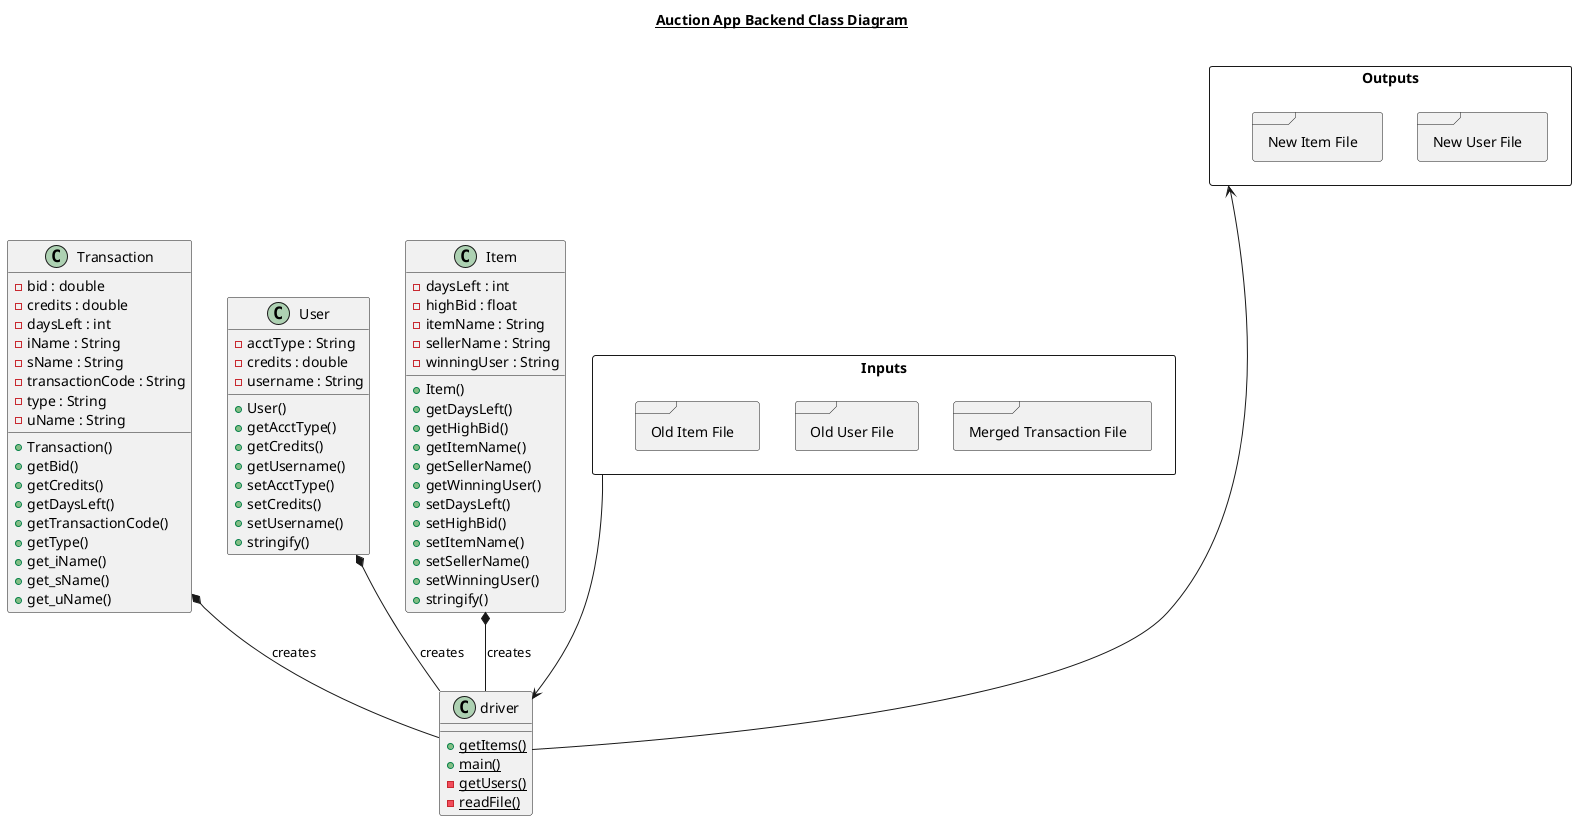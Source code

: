 @startuml

title __Auction App Backend Class Diagram__\n


class Item {
    - daysLeft : int
    - highBid : float
    - itemName : String
    - sellerName : String
    - winningUser : String
    + Item()
    + getDaysLeft()
    + getHighBid()
    + getItemName()
    + getSellerName()
    + getWinningUser()
    + setDaysLeft()
    + setHighBid()
    + setItemName()
    + setSellerName()
    + setWinningUser()
    + stringify()
}

class Transaction {
    - bid : double
    - credits : double
    - daysLeft : int
    - iName : String
    - sName : String
    - transactionCode : String
    - type : String
    - uName : String
    + Transaction()
    + getBid()
    + getCredits()
    + getDaysLeft()
    + getTransactionCode()
    + getType()
    + get_iName()
    + get_sName()
    + get_uName()
}

class User {
    - acctType : String
    - credits : double
    - username : String
    + User()
    + getAcctType()
    + getCredits()
    + getUsername()
    + setAcctType()
    + setCredits()
    + setUsername()
    + stringify()
}

class driver {
    {static} + getItems()
    {static} + main()
    {static} - getUsers()
    {static} - readFile()
}
package Inputs <<Rectangle>> {
    package "Merged Transaction File"  <<frame>> {
    }

    package "Old User File"  <<frame>> {
    }

    package "Old Item File" <<frame>> {
    }
}

package Outputs <<Rectangle>> {
    package "New User File"  <<frame>> {
    }

    package "New Item File" <<frame>> {
    }
}

Inputs --> driver
Outputs <--- driver

driver -u-* Item : creates
driver -u-* User : creates
driver -u-* Transaction : creates

@enduml
